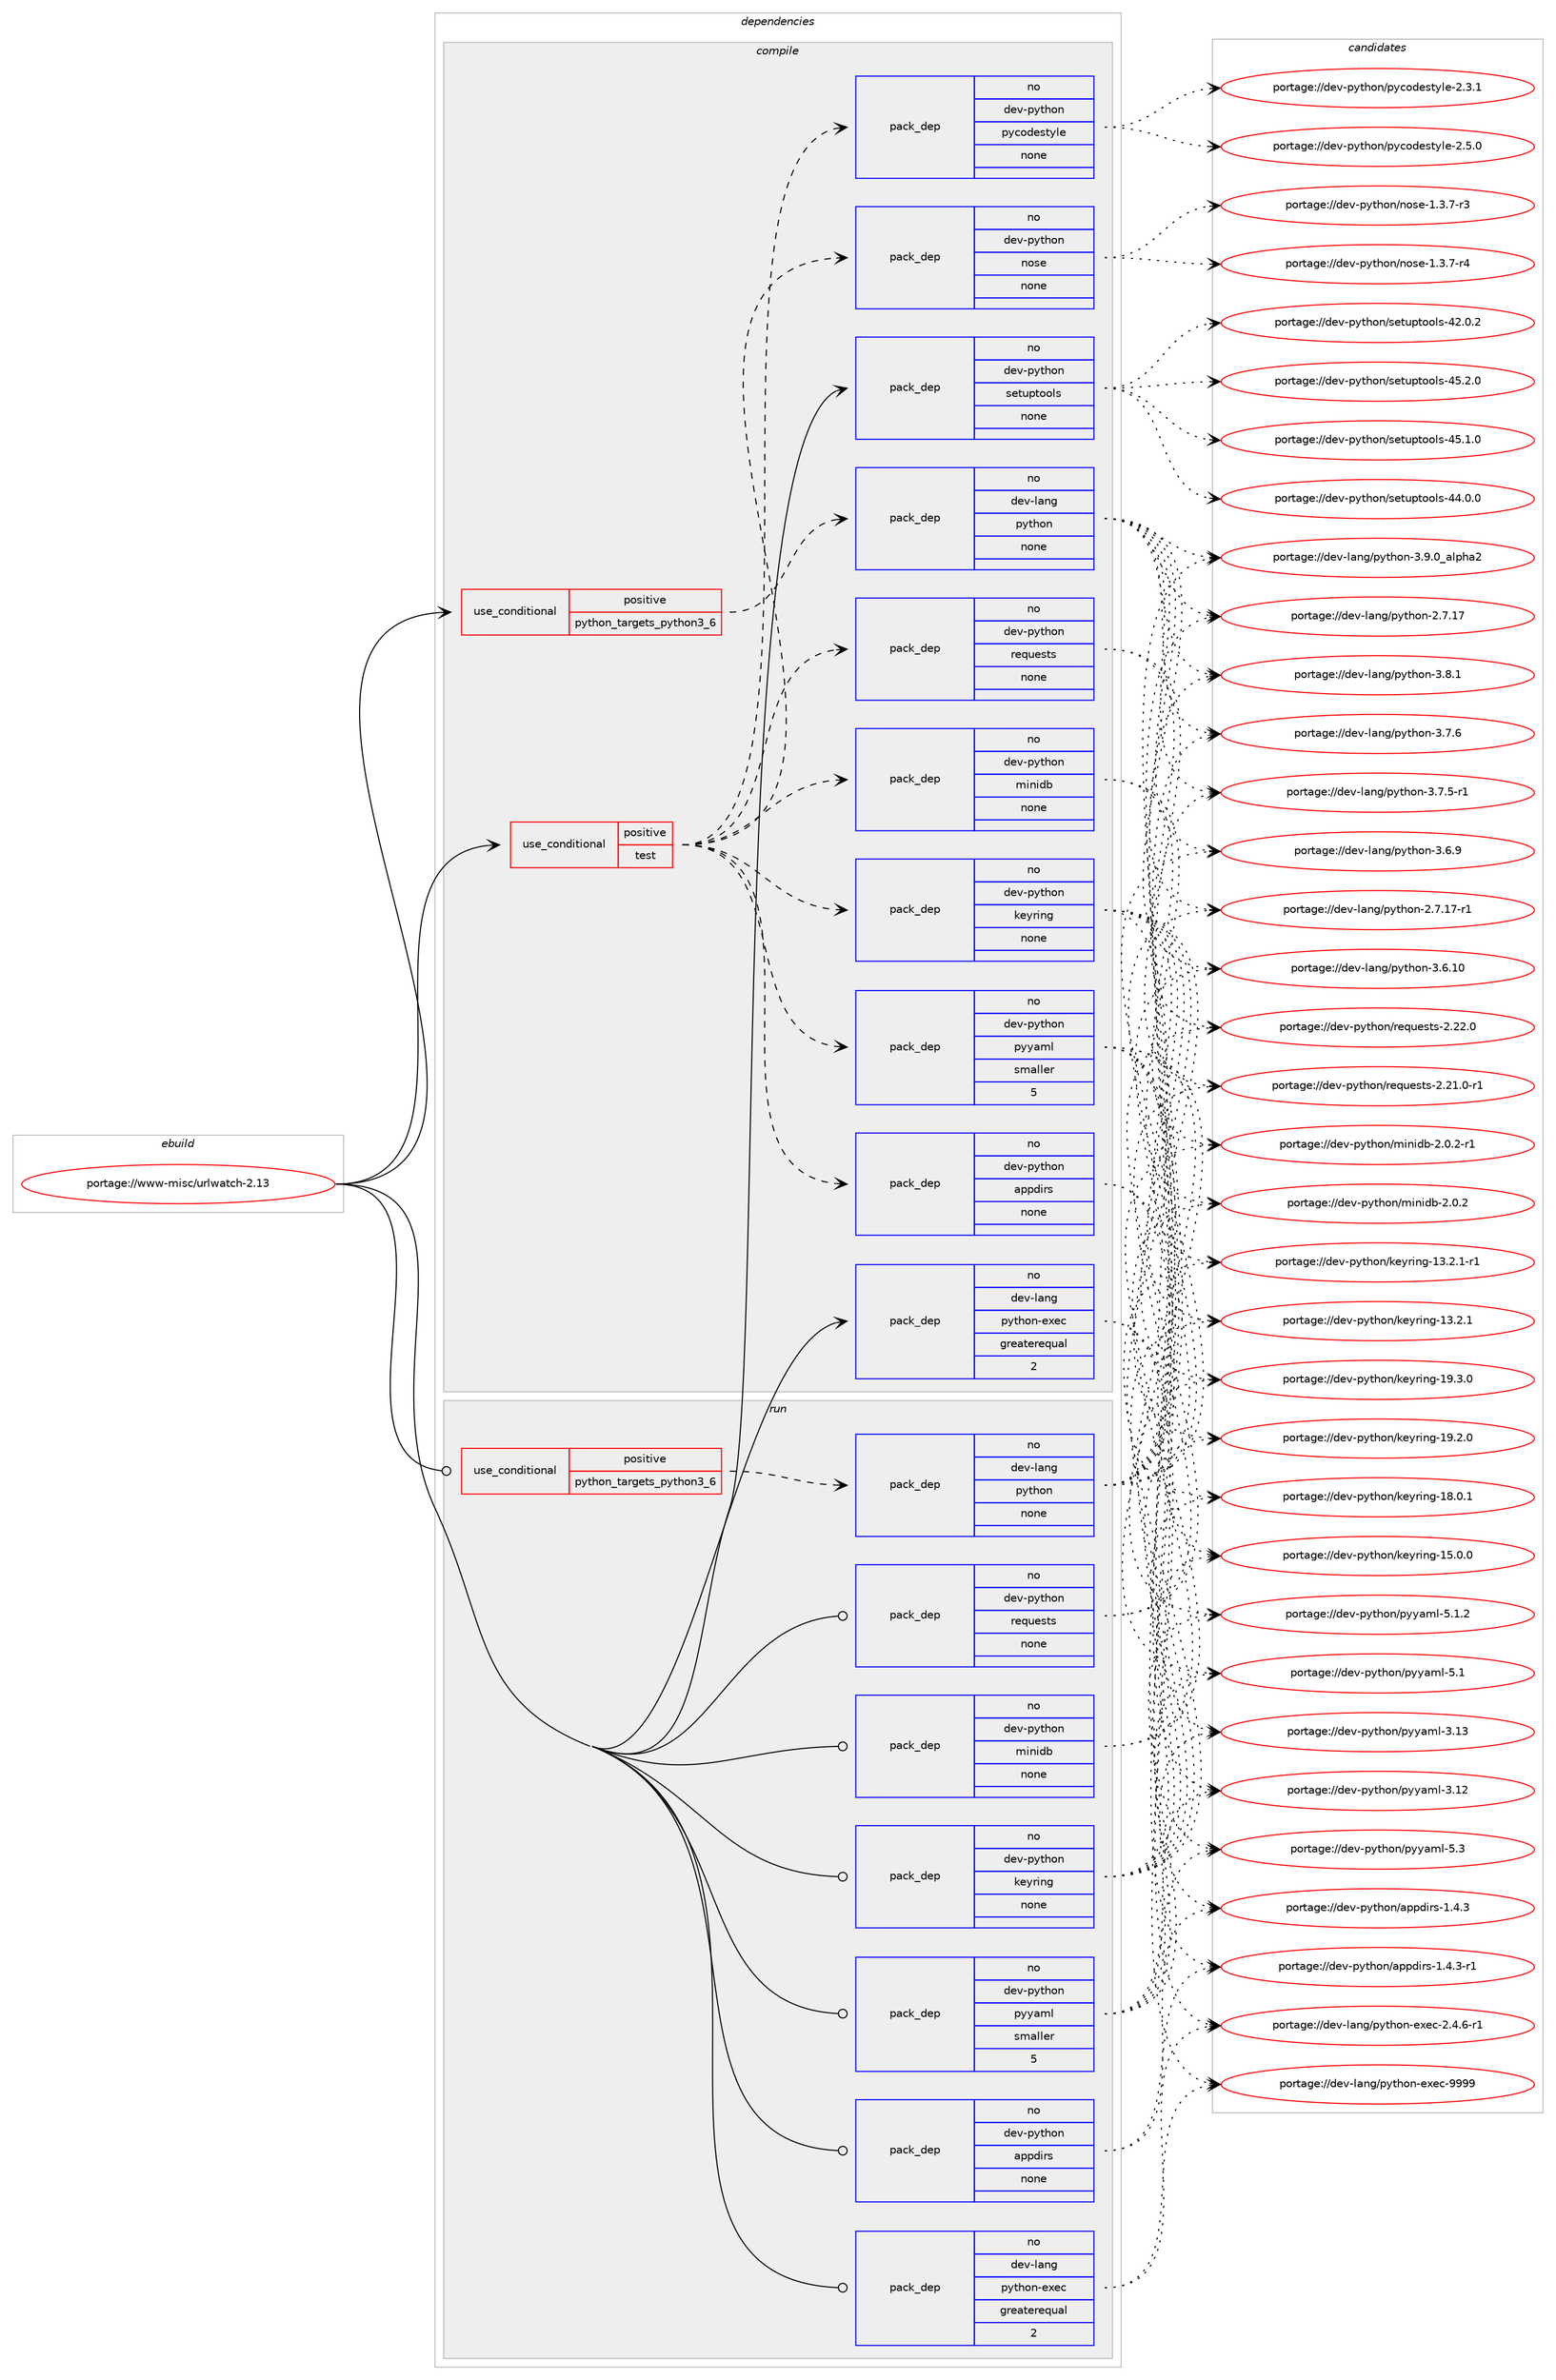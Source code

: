 digraph prolog {

# *************
# Graph options
# *************

newrank=true;
concentrate=true;
compound=true;
graph [rankdir=LR,fontname=Helvetica,fontsize=10,ranksep=1.5];#, ranksep=2.5, nodesep=0.2];
edge  [arrowhead=vee];
node  [fontname=Helvetica,fontsize=10];

# **********
# The ebuild
# **********

subgraph cluster_leftcol {
color=gray;
rank=same;
label=<<i>ebuild</i>>;
id [label="portage://www-misc/urlwatch-2.13", color=red, width=4, href="../www-misc/urlwatch-2.13.svg"];
}

# ****************
# The dependencies
# ****************

subgraph cluster_midcol {
color=gray;
label=<<i>dependencies</i>>;
subgraph cluster_compile {
fillcolor="#eeeeee";
style=filled;
label=<<i>compile</i>>;
subgraph cond4634 {
dependency27650 [label=<<TABLE BORDER="0" CELLBORDER="1" CELLSPACING="0" CELLPADDING="4"><TR><TD ROWSPAN="3" CELLPADDING="10">use_conditional</TD></TR><TR><TD>positive</TD></TR><TR><TD>python_targets_python3_6</TD></TR></TABLE>>, shape=none, color=red];
subgraph pack22509 {
dependency27651 [label=<<TABLE BORDER="0" CELLBORDER="1" CELLSPACING="0" CELLPADDING="4" WIDTH="220"><TR><TD ROWSPAN="6" CELLPADDING="30">pack_dep</TD></TR><TR><TD WIDTH="110">no</TD></TR><TR><TD>dev-lang</TD></TR><TR><TD>python</TD></TR><TR><TD>none</TD></TR><TR><TD></TD></TR></TABLE>>, shape=none, color=blue];
}
dependency27650:e -> dependency27651:w [weight=20,style="dashed",arrowhead="vee"];
}
id:e -> dependency27650:w [weight=20,style="solid",arrowhead="vee"];
subgraph cond4635 {
dependency27652 [label=<<TABLE BORDER="0" CELLBORDER="1" CELLSPACING="0" CELLPADDING="4"><TR><TD ROWSPAN="3" CELLPADDING="10">use_conditional</TD></TR><TR><TD>positive</TD></TR><TR><TD>test</TD></TR></TABLE>>, shape=none, color=red];
subgraph pack22510 {
dependency27653 [label=<<TABLE BORDER="0" CELLBORDER="1" CELLSPACING="0" CELLPADDING="4" WIDTH="220"><TR><TD ROWSPAN="6" CELLPADDING="30">pack_dep</TD></TR><TR><TD WIDTH="110">no</TD></TR><TR><TD>dev-python</TD></TR><TR><TD>appdirs</TD></TR><TR><TD>none</TD></TR><TR><TD></TD></TR></TABLE>>, shape=none, color=blue];
}
dependency27652:e -> dependency27653:w [weight=20,style="dashed",arrowhead="vee"];
subgraph pack22511 {
dependency27654 [label=<<TABLE BORDER="0" CELLBORDER="1" CELLSPACING="0" CELLPADDING="4" WIDTH="220"><TR><TD ROWSPAN="6" CELLPADDING="30">pack_dep</TD></TR><TR><TD WIDTH="110">no</TD></TR><TR><TD>dev-python</TD></TR><TR><TD>keyring</TD></TR><TR><TD>none</TD></TR><TR><TD></TD></TR></TABLE>>, shape=none, color=blue];
}
dependency27652:e -> dependency27654:w [weight=20,style="dashed",arrowhead="vee"];
subgraph pack22512 {
dependency27655 [label=<<TABLE BORDER="0" CELLBORDER="1" CELLSPACING="0" CELLPADDING="4" WIDTH="220"><TR><TD ROWSPAN="6" CELLPADDING="30">pack_dep</TD></TR><TR><TD WIDTH="110">no</TD></TR><TR><TD>dev-python</TD></TR><TR><TD>minidb</TD></TR><TR><TD>none</TD></TR><TR><TD></TD></TR></TABLE>>, shape=none, color=blue];
}
dependency27652:e -> dependency27655:w [weight=20,style="dashed",arrowhead="vee"];
subgraph pack22513 {
dependency27656 [label=<<TABLE BORDER="0" CELLBORDER="1" CELLSPACING="0" CELLPADDING="4" WIDTH="220"><TR><TD ROWSPAN="6" CELLPADDING="30">pack_dep</TD></TR><TR><TD WIDTH="110">no</TD></TR><TR><TD>dev-python</TD></TR><TR><TD>pyyaml</TD></TR><TR><TD>smaller</TD></TR><TR><TD>5</TD></TR></TABLE>>, shape=none, color=blue];
}
dependency27652:e -> dependency27656:w [weight=20,style="dashed",arrowhead="vee"];
subgraph pack22514 {
dependency27657 [label=<<TABLE BORDER="0" CELLBORDER="1" CELLSPACING="0" CELLPADDING="4" WIDTH="220"><TR><TD ROWSPAN="6" CELLPADDING="30">pack_dep</TD></TR><TR><TD WIDTH="110">no</TD></TR><TR><TD>dev-python</TD></TR><TR><TD>requests</TD></TR><TR><TD>none</TD></TR><TR><TD></TD></TR></TABLE>>, shape=none, color=blue];
}
dependency27652:e -> dependency27657:w [weight=20,style="dashed",arrowhead="vee"];
subgraph pack22515 {
dependency27658 [label=<<TABLE BORDER="0" CELLBORDER="1" CELLSPACING="0" CELLPADDING="4" WIDTH="220"><TR><TD ROWSPAN="6" CELLPADDING="30">pack_dep</TD></TR><TR><TD WIDTH="110">no</TD></TR><TR><TD>dev-python</TD></TR><TR><TD>nose</TD></TR><TR><TD>none</TD></TR><TR><TD></TD></TR></TABLE>>, shape=none, color=blue];
}
dependency27652:e -> dependency27658:w [weight=20,style="dashed",arrowhead="vee"];
subgraph pack22516 {
dependency27659 [label=<<TABLE BORDER="0" CELLBORDER="1" CELLSPACING="0" CELLPADDING="4" WIDTH="220"><TR><TD ROWSPAN="6" CELLPADDING="30">pack_dep</TD></TR><TR><TD WIDTH="110">no</TD></TR><TR><TD>dev-python</TD></TR><TR><TD>pycodestyle</TD></TR><TR><TD>none</TD></TR><TR><TD></TD></TR></TABLE>>, shape=none, color=blue];
}
dependency27652:e -> dependency27659:w [weight=20,style="dashed",arrowhead="vee"];
}
id:e -> dependency27652:w [weight=20,style="solid",arrowhead="vee"];
subgraph pack22517 {
dependency27660 [label=<<TABLE BORDER="0" CELLBORDER="1" CELLSPACING="0" CELLPADDING="4" WIDTH="220"><TR><TD ROWSPAN="6" CELLPADDING="30">pack_dep</TD></TR><TR><TD WIDTH="110">no</TD></TR><TR><TD>dev-lang</TD></TR><TR><TD>python-exec</TD></TR><TR><TD>greaterequal</TD></TR><TR><TD>2</TD></TR></TABLE>>, shape=none, color=blue];
}
id:e -> dependency27660:w [weight=20,style="solid",arrowhead="vee"];
subgraph pack22518 {
dependency27661 [label=<<TABLE BORDER="0" CELLBORDER="1" CELLSPACING="0" CELLPADDING="4" WIDTH="220"><TR><TD ROWSPAN="6" CELLPADDING="30">pack_dep</TD></TR><TR><TD WIDTH="110">no</TD></TR><TR><TD>dev-python</TD></TR><TR><TD>setuptools</TD></TR><TR><TD>none</TD></TR><TR><TD></TD></TR></TABLE>>, shape=none, color=blue];
}
id:e -> dependency27661:w [weight=20,style="solid",arrowhead="vee"];
}
subgraph cluster_compileandrun {
fillcolor="#eeeeee";
style=filled;
label=<<i>compile and run</i>>;
}
subgraph cluster_run {
fillcolor="#eeeeee";
style=filled;
label=<<i>run</i>>;
subgraph cond4636 {
dependency27662 [label=<<TABLE BORDER="0" CELLBORDER="1" CELLSPACING="0" CELLPADDING="4"><TR><TD ROWSPAN="3" CELLPADDING="10">use_conditional</TD></TR><TR><TD>positive</TD></TR><TR><TD>python_targets_python3_6</TD></TR></TABLE>>, shape=none, color=red];
subgraph pack22519 {
dependency27663 [label=<<TABLE BORDER="0" CELLBORDER="1" CELLSPACING="0" CELLPADDING="4" WIDTH="220"><TR><TD ROWSPAN="6" CELLPADDING="30">pack_dep</TD></TR><TR><TD WIDTH="110">no</TD></TR><TR><TD>dev-lang</TD></TR><TR><TD>python</TD></TR><TR><TD>none</TD></TR><TR><TD></TD></TR></TABLE>>, shape=none, color=blue];
}
dependency27662:e -> dependency27663:w [weight=20,style="dashed",arrowhead="vee"];
}
id:e -> dependency27662:w [weight=20,style="solid",arrowhead="odot"];
subgraph pack22520 {
dependency27664 [label=<<TABLE BORDER="0" CELLBORDER="1" CELLSPACING="0" CELLPADDING="4" WIDTH="220"><TR><TD ROWSPAN="6" CELLPADDING="30">pack_dep</TD></TR><TR><TD WIDTH="110">no</TD></TR><TR><TD>dev-lang</TD></TR><TR><TD>python-exec</TD></TR><TR><TD>greaterequal</TD></TR><TR><TD>2</TD></TR></TABLE>>, shape=none, color=blue];
}
id:e -> dependency27664:w [weight=20,style="solid",arrowhead="odot"];
subgraph pack22521 {
dependency27665 [label=<<TABLE BORDER="0" CELLBORDER="1" CELLSPACING="0" CELLPADDING="4" WIDTH="220"><TR><TD ROWSPAN="6" CELLPADDING="30">pack_dep</TD></TR><TR><TD WIDTH="110">no</TD></TR><TR><TD>dev-python</TD></TR><TR><TD>appdirs</TD></TR><TR><TD>none</TD></TR><TR><TD></TD></TR></TABLE>>, shape=none, color=blue];
}
id:e -> dependency27665:w [weight=20,style="solid",arrowhead="odot"];
subgraph pack22522 {
dependency27666 [label=<<TABLE BORDER="0" CELLBORDER="1" CELLSPACING="0" CELLPADDING="4" WIDTH="220"><TR><TD ROWSPAN="6" CELLPADDING="30">pack_dep</TD></TR><TR><TD WIDTH="110">no</TD></TR><TR><TD>dev-python</TD></TR><TR><TD>keyring</TD></TR><TR><TD>none</TD></TR><TR><TD></TD></TR></TABLE>>, shape=none, color=blue];
}
id:e -> dependency27666:w [weight=20,style="solid",arrowhead="odot"];
subgraph pack22523 {
dependency27667 [label=<<TABLE BORDER="0" CELLBORDER="1" CELLSPACING="0" CELLPADDING="4" WIDTH="220"><TR><TD ROWSPAN="6" CELLPADDING="30">pack_dep</TD></TR><TR><TD WIDTH="110">no</TD></TR><TR><TD>dev-python</TD></TR><TR><TD>minidb</TD></TR><TR><TD>none</TD></TR><TR><TD></TD></TR></TABLE>>, shape=none, color=blue];
}
id:e -> dependency27667:w [weight=20,style="solid",arrowhead="odot"];
subgraph pack22524 {
dependency27668 [label=<<TABLE BORDER="0" CELLBORDER="1" CELLSPACING="0" CELLPADDING="4" WIDTH="220"><TR><TD ROWSPAN="6" CELLPADDING="30">pack_dep</TD></TR><TR><TD WIDTH="110">no</TD></TR><TR><TD>dev-python</TD></TR><TR><TD>pyyaml</TD></TR><TR><TD>smaller</TD></TR><TR><TD>5</TD></TR></TABLE>>, shape=none, color=blue];
}
id:e -> dependency27668:w [weight=20,style="solid",arrowhead="odot"];
subgraph pack22525 {
dependency27669 [label=<<TABLE BORDER="0" CELLBORDER="1" CELLSPACING="0" CELLPADDING="4" WIDTH="220"><TR><TD ROWSPAN="6" CELLPADDING="30">pack_dep</TD></TR><TR><TD WIDTH="110">no</TD></TR><TR><TD>dev-python</TD></TR><TR><TD>requests</TD></TR><TR><TD>none</TD></TR><TR><TD></TD></TR></TABLE>>, shape=none, color=blue];
}
id:e -> dependency27669:w [weight=20,style="solid",arrowhead="odot"];
}
}

# **************
# The candidates
# **************

subgraph cluster_choices {
rank=same;
color=gray;
label=<<i>candidates</i>>;

subgraph choice22509 {
color=black;
nodesep=1;
choice10010111845108971101034711212111610411111045514657464895971081121049750 [label="portage://dev-lang/python-3.9.0_alpha2", color=red, width=4,href="../dev-lang/python-3.9.0_alpha2.svg"];
choice100101118451089711010347112121116104111110455146564649 [label="portage://dev-lang/python-3.8.1", color=red, width=4,href="../dev-lang/python-3.8.1.svg"];
choice100101118451089711010347112121116104111110455146554654 [label="portage://dev-lang/python-3.7.6", color=red, width=4,href="../dev-lang/python-3.7.6.svg"];
choice1001011184510897110103471121211161041111104551465546534511449 [label="portage://dev-lang/python-3.7.5-r1", color=red, width=4,href="../dev-lang/python-3.7.5-r1.svg"];
choice100101118451089711010347112121116104111110455146544657 [label="portage://dev-lang/python-3.6.9", color=red, width=4,href="../dev-lang/python-3.6.9.svg"];
choice10010111845108971101034711212111610411111045514654464948 [label="portage://dev-lang/python-3.6.10", color=red, width=4,href="../dev-lang/python-3.6.10.svg"];
choice100101118451089711010347112121116104111110455046554649554511449 [label="portage://dev-lang/python-2.7.17-r1", color=red, width=4,href="../dev-lang/python-2.7.17-r1.svg"];
choice10010111845108971101034711212111610411111045504655464955 [label="portage://dev-lang/python-2.7.17", color=red, width=4,href="../dev-lang/python-2.7.17.svg"];
dependency27651:e -> choice10010111845108971101034711212111610411111045514657464895971081121049750:w [style=dotted,weight="100"];
dependency27651:e -> choice100101118451089711010347112121116104111110455146564649:w [style=dotted,weight="100"];
dependency27651:e -> choice100101118451089711010347112121116104111110455146554654:w [style=dotted,weight="100"];
dependency27651:e -> choice1001011184510897110103471121211161041111104551465546534511449:w [style=dotted,weight="100"];
dependency27651:e -> choice100101118451089711010347112121116104111110455146544657:w [style=dotted,weight="100"];
dependency27651:e -> choice10010111845108971101034711212111610411111045514654464948:w [style=dotted,weight="100"];
dependency27651:e -> choice100101118451089711010347112121116104111110455046554649554511449:w [style=dotted,weight="100"];
dependency27651:e -> choice10010111845108971101034711212111610411111045504655464955:w [style=dotted,weight="100"];
}
subgraph choice22510 {
color=black;
nodesep=1;
choice1001011184511212111610411111047971121121001051141154549465246514511449 [label="portage://dev-python/appdirs-1.4.3-r1", color=red, width=4,href="../dev-python/appdirs-1.4.3-r1.svg"];
choice100101118451121211161041111104797112112100105114115454946524651 [label="portage://dev-python/appdirs-1.4.3", color=red, width=4,href="../dev-python/appdirs-1.4.3.svg"];
dependency27653:e -> choice1001011184511212111610411111047971121121001051141154549465246514511449:w [style=dotted,weight="100"];
dependency27653:e -> choice100101118451121211161041111104797112112100105114115454946524651:w [style=dotted,weight="100"];
}
subgraph choice22511 {
color=black;
nodesep=1;
choice100101118451121211161041111104710710112111410511010345495746514648 [label="portage://dev-python/keyring-19.3.0", color=red, width=4,href="../dev-python/keyring-19.3.0.svg"];
choice100101118451121211161041111104710710112111410511010345495746504648 [label="portage://dev-python/keyring-19.2.0", color=red, width=4,href="../dev-python/keyring-19.2.0.svg"];
choice100101118451121211161041111104710710112111410511010345495646484649 [label="portage://dev-python/keyring-18.0.1", color=red, width=4,href="../dev-python/keyring-18.0.1.svg"];
choice100101118451121211161041111104710710112111410511010345495346484648 [label="portage://dev-python/keyring-15.0.0", color=red, width=4,href="../dev-python/keyring-15.0.0.svg"];
choice1001011184511212111610411111047107101121114105110103454951465046494511449 [label="portage://dev-python/keyring-13.2.1-r1", color=red, width=4,href="../dev-python/keyring-13.2.1-r1.svg"];
choice100101118451121211161041111104710710112111410511010345495146504649 [label="portage://dev-python/keyring-13.2.1", color=red, width=4,href="../dev-python/keyring-13.2.1.svg"];
dependency27654:e -> choice100101118451121211161041111104710710112111410511010345495746514648:w [style=dotted,weight="100"];
dependency27654:e -> choice100101118451121211161041111104710710112111410511010345495746504648:w [style=dotted,weight="100"];
dependency27654:e -> choice100101118451121211161041111104710710112111410511010345495646484649:w [style=dotted,weight="100"];
dependency27654:e -> choice100101118451121211161041111104710710112111410511010345495346484648:w [style=dotted,weight="100"];
dependency27654:e -> choice1001011184511212111610411111047107101121114105110103454951465046494511449:w [style=dotted,weight="100"];
dependency27654:e -> choice100101118451121211161041111104710710112111410511010345495146504649:w [style=dotted,weight="100"];
}
subgraph choice22512 {
color=black;
nodesep=1;
choice1001011184511212111610411111047109105110105100984550464846504511449 [label="portage://dev-python/minidb-2.0.2-r1", color=red, width=4,href="../dev-python/minidb-2.0.2-r1.svg"];
choice100101118451121211161041111104710910511010510098455046484650 [label="portage://dev-python/minidb-2.0.2", color=red, width=4,href="../dev-python/minidb-2.0.2.svg"];
dependency27655:e -> choice1001011184511212111610411111047109105110105100984550464846504511449:w [style=dotted,weight="100"];
dependency27655:e -> choice100101118451121211161041111104710910511010510098455046484650:w [style=dotted,weight="100"];
}
subgraph choice22513 {
color=black;
nodesep=1;
choice10010111845112121116104111110471121211219710910845534651 [label="portage://dev-python/pyyaml-5.3", color=red, width=4,href="../dev-python/pyyaml-5.3.svg"];
choice100101118451121211161041111104711212112197109108455346494650 [label="portage://dev-python/pyyaml-5.1.2", color=red, width=4,href="../dev-python/pyyaml-5.1.2.svg"];
choice10010111845112121116104111110471121211219710910845534649 [label="portage://dev-python/pyyaml-5.1", color=red, width=4,href="../dev-python/pyyaml-5.1.svg"];
choice1001011184511212111610411111047112121121971091084551464951 [label="portage://dev-python/pyyaml-3.13", color=red, width=4,href="../dev-python/pyyaml-3.13.svg"];
choice1001011184511212111610411111047112121121971091084551464950 [label="portage://dev-python/pyyaml-3.12", color=red, width=4,href="../dev-python/pyyaml-3.12.svg"];
dependency27656:e -> choice10010111845112121116104111110471121211219710910845534651:w [style=dotted,weight="100"];
dependency27656:e -> choice100101118451121211161041111104711212112197109108455346494650:w [style=dotted,weight="100"];
dependency27656:e -> choice10010111845112121116104111110471121211219710910845534649:w [style=dotted,weight="100"];
dependency27656:e -> choice1001011184511212111610411111047112121121971091084551464951:w [style=dotted,weight="100"];
dependency27656:e -> choice1001011184511212111610411111047112121121971091084551464950:w [style=dotted,weight="100"];
}
subgraph choice22514 {
color=black;
nodesep=1;
choice100101118451121211161041111104711410111311710111511611545504650504648 [label="portage://dev-python/requests-2.22.0", color=red, width=4,href="../dev-python/requests-2.22.0.svg"];
choice1001011184511212111610411111047114101113117101115116115455046504946484511449 [label="portage://dev-python/requests-2.21.0-r1", color=red, width=4,href="../dev-python/requests-2.21.0-r1.svg"];
dependency27657:e -> choice100101118451121211161041111104711410111311710111511611545504650504648:w [style=dotted,weight="100"];
dependency27657:e -> choice1001011184511212111610411111047114101113117101115116115455046504946484511449:w [style=dotted,weight="100"];
}
subgraph choice22515 {
color=black;
nodesep=1;
choice10010111845112121116104111110471101111151014549465146554511452 [label="portage://dev-python/nose-1.3.7-r4", color=red, width=4,href="../dev-python/nose-1.3.7-r4.svg"];
choice10010111845112121116104111110471101111151014549465146554511451 [label="portage://dev-python/nose-1.3.7-r3", color=red, width=4,href="../dev-python/nose-1.3.7-r3.svg"];
dependency27658:e -> choice10010111845112121116104111110471101111151014549465146554511452:w [style=dotted,weight="100"];
dependency27658:e -> choice10010111845112121116104111110471101111151014549465146554511451:w [style=dotted,weight="100"];
}
subgraph choice22516 {
color=black;
nodesep=1;
choice100101118451121211161041111104711212199111100101115116121108101455046534648 [label="portage://dev-python/pycodestyle-2.5.0", color=red, width=4,href="../dev-python/pycodestyle-2.5.0.svg"];
choice100101118451121211161041111104711212199111100101115116121108101455046514649 [label="portage://dev-python/pycodestyle-2.3.1", color=red, width=4,href="../dev-python/pycodestyle-2.3.1.svg"];
dependency27659:e -> choice100101118451121211161041111104711212199111100101115116121108101455046534648:w [style=dotted,weight="100"];
dependency27659:e -> choice100101118451121211161041111104711212199111100101115116121108101455046514649:w [style=dotted,weight="100"];
}
subgraph choice22517 {
color=black;
nodesep=1;
choice10010111845108971101034711212111610411111045101120101994557575757 [label="portage://dev-lang/python-exec-9999", color=red, width=4,href="../dev-lang/python-exec-9999.svg"];
choice10010111845108971101034711212111610411111045101120101994550465246544511449 [label="portage://dev-lang/python-exec-2.4.6-r1", color=red, width=4,href="../dev-lang/python-exec-2.4.6-r1.svg"];
dependency27660:e -> choice10010111845108971101034711212111610411111045101120101994557575757:w [style=dotted,weight="100"];
dependency27660:e -> choice10010111845108971101034711212111610411111045101120101994550465246544511449:w [style=dotted,weight="100"];
}
subgraph choice22518 {
color=black;
nodesep=1;
choice100101118451121211161041111104711510111611711211611111110811545525346504648 [label="portage://dev-python/setuptools-45.2.0", color=red, width=4,href="../dev-python/setuptools-45.2.0.svg"];
choice100101118451121211161041111104711510111611711211611111110811545525346494648 [label="portage://dev-python/setuptools-45.1.0", color=red, width=4,href="../dev-python/setuptools-45.1.0.svg"];
choice100101118451121211161041111104711510111611711211611111110811545525246484648 [label="portage://dev-python/setuptools-44.0.0", color=red, width=4,href="../dev-python/setuptools-44.0.0.svg"];
choice100101118451121211161041111104711510111611711211611111110811545525046484650 [label="portage://dev-python/setuptools-42.0.2", color=red, width=4,href="../dev-python/setuptools-42.0.2.svg"];
dependency27661:e -> choice100101118451121211161041111104711510111611711211611111110811545525346504648:w [style=dotted,weight="100"];
dependency27661:e -> choice100101118451121211161041111104711510111611711211611111110811545525346494648:w [style=dotted,weight="100"];
dependency27661:e -> choice100101118451121211161041111104711510111611711211611111110811545525246484648:w [style=dotted,weight="100"];
dependency27661:e -> choice100101118451121211161041111104711510111611711211611111110811545525046484650:w [style=dotted,weight="100"];
}
subgraph choice22519 {
color=black;
nodesep=1;
choice10010111845108971101034711212111610411111045514657464895971081121049750 [label="portage://dev-lang/python-3.9.0_alpha2", color=red, width=4,href="../dev-lang/python-3.9.0_alpha2.svg"];
choice100101118451089711010347112121116104111110455146564649 [label="portage://dev-lang/python-3.8.1", color=red, width=4,href="../dev-lang/python-3.8.1.svg"];
choice100101118451089711010347112121116104111110455146554654 [label="portage://dev-lang/python-3.7.6", color=red, width=4,href="../dev-lang/python-3.7.6.svg"];
choice1001011184510897110103471121211161041111104551465546534511449 [label="portage://dev-lang/python-3.7.5-r1", color=red, width=4,href="../dev-lang/python-3.7.5-r1.svg"];
choice100101118451089711010347112121116104111110455146544657 [label="portage://dev-lang/python-3.6.9", color=red, width=4,href="../dev-lang/python-3.6.9.svg"];
choice10010111845108971101034711212111610411111045514654464948 [label="portage://dev-lang/python-3.6.10", color=red, width=4,href="../dev-lang/python-3.6.10.svg"];
choice100101118451089711010347112121116104111110455046554649554511449 [label="portage://dev-lang/python-2.7.17-r1", color=red, width=4,href="../dev-lang/python-2.7.17-r1.svg"];
choice10010111845108971101034711212111610411111045504655464955 [label="portage://dev-lang/python-2.7.17", color=red, width=4,href="../dev-lang/python-2.7.17.svg"];
dependency27663:e -> choice10010111845108971101034711212111610411111045514657464895971081121049750:w [style=dotted,weight="100"];
dependency27663:e -> choice100101118451089711010347112121116104111110455146564649:w [style=dotted,weight="100"];
dependency27663:e -> choice100101118451089711010347112121116104111110455146554654:w [style=dotted,weight="100"];
dependency27663:e -> choice1001011184510897110103471121211161041111104551465546534511449:w [style=dotted,weight="100"];
dependency27663:e -> choice100101118451089711010347112121116104111110455146544657:w [style=dotted,weight="100"];
dependency27663:e -> choice10010111845108971101034711212111610411111045514654464948:w [style=dotted,weight="100"];
dependency27663:e -> choice100101118451089711010347112121116104111110455046554649554511449:w [style=dotted,weight="100"];
dependency27663:e -> choice10010111845108971101034711212111610411111045504655464955:w [style=dotted,weight="100"];
}
subgraph choice22520 {
color=black;
nodesep=1;
choice10010111845108971101034711212111610411111045101120101994557575757 [label="portage://dev-lang/python-exec-9999", color=red, width=4,href="../dev-lang/python-exec-9999.svg"];
choice10010111845108971101034711212111610411111045101120101994550465246544511449 [label="portage://dev-lang/python-exec-2.4.6-r1", color=red, width=4,href="../dev-lang/python-exec-2.4.6-r1.svg"];
dependency27664:e -> choice10010111845108971101034711212111610411111045101120101994557575757:w [style=dotted,weight="100"];
dependency27664:e -> choice10010111845108971101034711212111610411111045101120101994550465246544511449:w [style=dotted,weight="100"];
}
subgraph choice22521 {
color=black;
nodesep=1;
choice1001011184511212111610411111047971121121001051141154549465246514511449 [label="portage://dev-python/appdirs-1.4.3-r1", color=red, width=4,href="../dev-python/appdirs-1.4.3-r1.svg"];
choice100101118451121211161041111104797112112100105114115454946524651 [label="portage://dev-python/appdirs-1.4.3", color=red, width=4,href="../dev-python/appdirs-1.4.3.svg"];
dependency27665:e -> choice1001011184511212111610411111047971121121001051141154549465246514511449:w [style=dotted,weight="100"];
dependency27665:e -> choice100101118451121211161041111104797112112100105114115454946524651:w [style=dotted,weight="100"];
}
subgraph choice22522 {
color=black;
nodesep=1;
choice100101118451121211161041111104710710112111410511010345495746514648 [label="portage://dev-python/keyring-19.3.0", color=red, width=4,href="../dev-python/keyring-19.3.0.svg"];
choice100101118451121211161041111104710710112111410511010345495746504648 [label="portage://dev-python/keyring-19.2.0", color=red, width=4,href="../dev-python/keyring-19.2.0.svg"];
choice100101118451121211161041111104710710112111410511010345495646484649 [label="portage://dev-python/keyring-18.0.1", color=red, width=4,href="../dev-python/keyring-18.0.1.svg"];
choice100101118451121211161041111104710710112111410511010345495346484648 [label="portage://dev-python/keyring-15.0.0", color=red, width=4,href="../dev-python/keyring-15.0.0.svg"];
choice1001011184511212111610411111047107101121114105110103454951465046494511449 [label="portage://dev-python/keyring-13.2.1-r1", color=red, width=4,href="../dev-python/keyring-13.2.1-r1.svg"];
choice100101118451121211161041111104710710112111410511010345495146504649 [label="portage://dev-python/keyring-13.2.1", color=red, width=4,href="../dev-python/keyring-13.2.1.svg"];
dependency27666:e -> choice100101118451121211161041111104710710112111410511010345495746514648:w [style=dotted,weight="100"];
dependency27666:e -> choice100101118451121211161041111104710710112111410511010345495746504648:w [style=dotted,weight="100"];
dependency27666:e -> choice100101118451121211161041111104710710112111410511010345495646484649:w [style=dotted,weight="100"];
dependency27666:e -> choice100101118451121211161041111104710710112111410511010345495346484648:w [style=dotted,weight="100"];
dependency27666:e -> choice1001011184511212111610411111047107101121114105110103454951465046494511449:w [style=dotted,weight="100"];
dependency27666:e -> choice100101118451121211161041111104710710112111410511010345495146504649:w [style=dotted,weight="100"];
}
subgraph choice22523 {
color=black;
nodesep=1;
choice1001011184511212111610411111047109105110105100984550464846504511449 [label="portage://dev-python/minidb-2.0.2-r1", color=red, width=4,href="../dev-python/minidb-2.0.2-r1.svg"];
choice100101118451121211161041111104710910511010510098455046484650 [label="portage://dev-python/minidb-2.0.2", color=red, width=4,href="../dev-python/minidb-2.0.2.svg"];
dependency27667:e -> choice1001011184511212111610411111047109105110105100984550464846504511449:w [style=dotted,weight="100"];
dependency27667:e -> choice100101118451121211161041111104710910511010510098455046484650:w [style=dotted,weight="100"];
}
subgraph choice22524 {
color=black;
nodesep=1;
choice10010111845112121116104111110471121211219710910845534651 [label="portage://dev-python/pyyaml-5.3", color=red, width=4,href="../dev-python/pyyaml-5.3.svg"];
choice100101118451121211161041111104711212112197109108455346494650 [label="portage://dev-python/pyyaml-5.1.2", color=red, width=4,href="../dev-python/pyyaml-5.1.2.svg"];
choice10010111845112121116104111110471121211219710910845534649 [label="portage://dev-python/pyyaml-5.1", color=red, width=4,href="../dev-python/pyyaml-5.1.svg"];
choice1001011184511212111610411111047112121121971091084551464951 [label="portage://dev-python/pyyaml-3.13", color=red, width=4,href="../dev-python/pyyaml-3.13.svg"];
choice1001011184511212111610411111047112121121971091084551464950 [label="portage://dev-python/pyyaml-3.12", color=red, width=4,href="../dev-python/pyyaml-3.12.svg"];
dependency27668:e -> choice10010111845112121116104111110471121211219710910845534651:w [style=dotted,weight="100"];
dependency27668:e -> choice100101118451121211161041111104711212112197109108455346494650:w [style=dotted,weight="100"];
dependency27668:e -> choice10010111845112121116104111110471121211219710910845534649:w [style=dotted,weight="100"];
dependency27668:e -> choice1001011184511212111610411111047112121121971091084551464951:w [style=dotted,weight="100"];
dependency27668:e -> choice1001011184511212111610411111047112121121971091084551464950:w [style=dotted,weight="100"];
}
subgraph choice22525 {
color=black;
nodesep=1;
choice100101118451121211161041111104711410111311710111511611545504650504648 [label="portage://dev-python/requests-2.22.0", color=red, width=4,href="../dev-python/requests-2.22.0.svg"];
choice1001011184511212111610411111047114101113117101115116115455046504946484511449 [label="portage://dev-python/requests-2.21.0-r1", color=red, width=4,href="../dev-python/requests-2.21.0-r1.svg"];
dependency27669:e -> choice100101118451121211161041111104711410111311710111511611545504650504648:w [style=dotted,weight="100"];
dependency27669:e -> choice1001011184511212111610411111047114101113117101115116115455046504946484511449:w [style=dotted,weight="100"];
}
}

}
